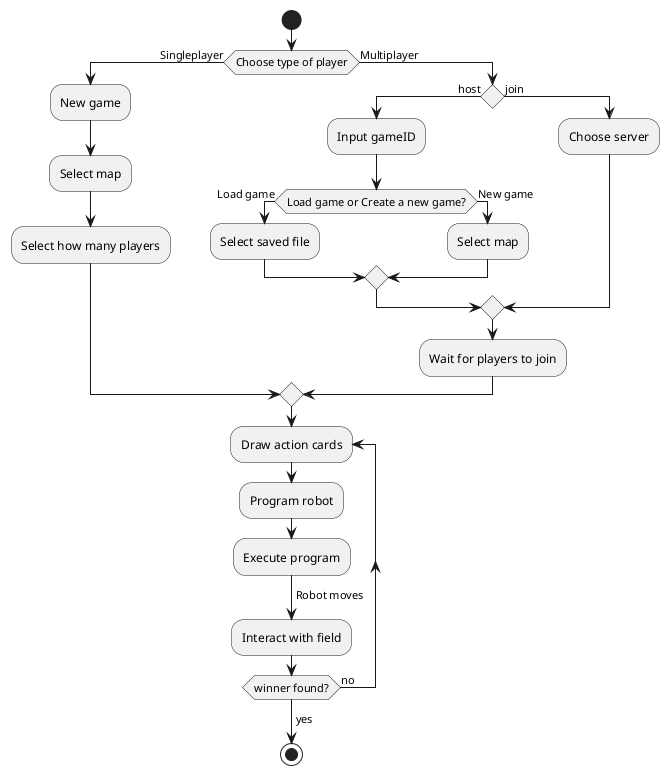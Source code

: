 @startuml
'https://plantuml.com/activity-diagram-beta

start
if (Choose type of player) then (Singleplayer)
      :New game;
      :Select map;
      :Select how many players;

else (Multiplayer)
      if () then (host)
      :Input gameID;
        if (Load game or Create a new game?) then (Load game)
        :Select saved file;
        else(New game)
        :Select map;
        endif
      else (join)
      :Choose server;
      endif
      :Wait for players to join;
endif

repeat:Draw action cards;
    :Program robot;
    :Execute program;
    ->Robot moves;
    :Interact with field;
repeat while (winner found?) is (no)
  -> yes;

stop
@enduml
